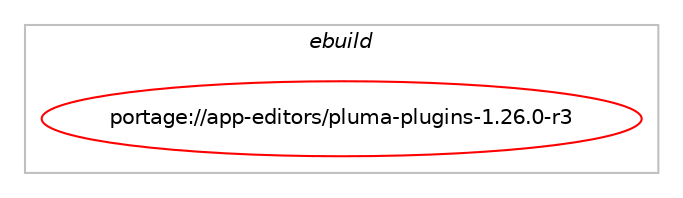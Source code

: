 digraph prolog {

# *************
# Graph options
# *************

newrank=true;
concentrate=true;
compound=true;
graph [rankdir=LR,fontname=Helvetica,fontsize=10,ranksep=1.5];#, ranksep=2.5, nodesep=0.2];
edge  [arrowhead=vee];
node  [fontname=Helvetica,fontsize=10];

# **********
# The ebuild
# **********

subgraph cluster_leftcol {
color=gray;
label=<<i>ebuild</i>>;
id [label="portage://app-editors/pluma-plugins-1.26.0-r3", color=red, width=4, href="../app-editors/pluma-plugins-1.26.0-r3.svg"];
}

# ****************
# The dependencies
# ****************

subgraph cluster_midcol {
color=gray;
label=<<i>dependencies</i>>;
subgraph cluster_compile {
fillcolor="#eeeeee";
style=filled;
label=<<i>compile</i>>;
# *** BEGIN UNKNOWN DEPENDENCY TYPE (TODO) ***
# id -> equal(use_conditional_group(positive,python,portage://app-editors/pluma-plugins-1.26.0-r3,[use_conditional_group(positive,python_single_target_python3_10,portage://app-editors/pluma-plugins-1.26.0-r3,[package_dependency(portage://app-editors/pluma-plugins-1.26.0-r3,install,no,dev-lang,python,none,[,,],[slot(3.10)],[])]),use_conditional_group(positive,python_single_target_python3_11,portage://app-editors/pluma-plugins-1.26.0-r3,[package_dependency(portage://app-editors/pluma-plugins-1.26.0-r3,install,no,dev-lang,python,none,[,,],[slot(3.11)],[])]),use_conditional_group(positive,python_single_target_python3_10,portage://app-editors/pluma-plugins-1.26.0-r3,[package_dependency(portage://app-editors/pluma-plugins-1.26.0-r3,install,no,app-editors,pluma,none,[,,],[],[use(enable(python_single_target_python3_10),negative)]),package_dependency(portage://app-editors/pluma-plugins-1.26.0-r3,install,no,dev-libs,libpeas,none,[,,],[slot(0)],[use(enable(python),none),use(enable(python_single_target_python3_10),negative)]),package_dependency(portage://app-editors/pluma-plugins-1.26.0-r3,install,no,dev-python,dbus-python,greaterequal,[0.82,,,0.82],[],[use(enable(python_targets_python3_10),negative)]),package_dependency(portage://app-editors/pluma-plugins-1.26.0-r3,install,no,dev-python,pycairo,none,[,,],[],[use(enable(python_targets_python3_10),negative)]),package_dependency(portage://app-editors/pluma-plugins-1.26.0-r3,install,no,dev-python,pygobject,none,[,,],[slot(3)],[use(enable(cairo),none),use(enable(python_targets_python3_10),negative)]),package_dependency(portage://app-editors/pluma-plugins-1.26.0-r3,install,no,dev-python,dbus-python,greaterequal,[0.82,,,0.82],[],[use(enable(python_targets_python3_10),negative)]),package_dependency(portage://app-editors/pluma-plugins-1.26.0-r3,install,no,x11-libs,vte,greaterequal,[0.52,,,0.52],[slot(2.91)],[use(enable(introspection),none)])]),use_conditional_group(positive,python_single_target_python3_11,portage://app-editors/pluma-plugins-1.26.0-r3,[package_dependency(portage://app-editors/pluma-plugins-1.26.0-r3,install,no,app-editors,pluma,none,[,,],[],[use(enable(python_single_target_python3_11),negative)]),package_dependency(portage://app-editors/pluma-plugins-1.26.0-r3,install,no,dev-libs,libpeas,none,[,,],[slot(0)],[use(enable(python),none),use(enable(python_single_target_python3_11),negative)]),package_dependency(portage://app-editors/pluma-plugins-1.26.0-r3,install,no,dev-python,dbus-python,greaterequal,[0.82,,,0.82],[],[use(enable(python_targets_python3_11),negative)]),package_dependency(portage://app-editors/pluma-plugins-1.26.0-r3,install,no,dev-python,pycairo,none,[,,],[],[use(enable(python_targets_python3_11),negative)]),package_dependency(portage://app-editors/pluma-plugins-1.26.0-r3,install,no,dev-python,pygobject,none,[,,],[slot(3)],[use(enable(cairo),none),use(enable(python_targets_python3_11),negative)]),package_dependency(portage://app-editors/pluma-plugins-1.26.0-r3,install,no,dev-python,dbus-python,greaterequal,[0.82,,,0.82],[],[use(enable(python_targets_python3_11),negative)]),package_dependency(portage://app-editors/pluma-plugins-1.26.0-r3,install,no,x11-libs,vte,greaterequal,[0.52,,,0.52],[slot(2.91)],[use(enable(introspection),none)])]),package_dependency(portage://app-editors/pluma-plugins-1.26.0-r3,install,no,x11-libs,gtk+,greaterequal,[3.9,,,3.9],[slot(3)],[use(enable(introspection),none)]),package_dependency(portage://app-editors/pluma-plugins-1.26.0-r3,install,no,x11-libs,gtksourceview,greaterequal,[4.0.2,,,4.0.2],[slot(4)],[use(enable(introspection),none)]),package_dependency(portage://app-editors/pluma-plugins-1.26.0-r3,install,no,x11-libs,pango,none,[,,],[],[use(enable(introspection),none)]),package_dependency(portage://app-editors/pluma-plugins-1.26.0-r3,install,no,x11-libs,gdk-pixbuf,none,[,,],[slot(2)],[use(enable(introspection),none)])]))
# *** END UNKNOWN DEPENDENCY TYPE (TODO) ***

# *** BEGIN UNKNOWN DEPENDENCY TYPE (TODO) ***
# id -> equal(package_dependency(portage://app-editors/pluma-plugins-1.26.0-r3,install,no,app-editors,pluma,greaterequal,[1.25.3,,,1.25.3],[],[]))
# *** END UNKNOWN DEPENDENCY TYPE (TODO) ***

# *** BEGIN UNKNOWN DEPENDENCY TYPE (TODO) ***
# id -> equal(package_dependency(portage://app-editors/pluma-plugins-1.26.0-r3,install,no,dev-libs,glib,greaterequal,[2.32,,,2.32],[slot(2)],[]))
# *** END UNKNOWN DEPENDENCY TYPE (TODO) ***

# *** BEGIN UNKNOWN DEPENDENCY TYPE (TODO) ***
# id -> equal(package_dependency(portage://app-editors/pluma-plugins-1.26.0-r3,install,no,dev-libs,libpeas,greaterequal,[1.14.1,,,1.14.1],[slot(0)],[use(enable(gtk),none)]))
# *** END UNKNOWN DEPENDENCY TYPE (TODO) ***

# *** BEGIN UNKNOWN DEPENDENCY TYPE (TODO) ***
# id -> equal(package_dependency(portage://app-editors/pluma-plugins-1.26.0-r3,install,no,dev-util,desktop-file-utils,none,[,,],[],[]))
# *** END UNKNOWN DEPENDENCY TYPE (TODO) ***

# *** BEGIN UNKNOWN DEPENDENCY TYPE (TODO) ***
# id -> equal(package_dependency(portage://app-editors/pluma-plugins-1.26.0-r3,install,no,x11-libs,gtk+,greaterequal,[3.9,,,3.9],[slot(3)],[]))
# *** END UNKNOWN DEPENDENCY TYPE (TODO) ***

# *** BEGIN UNKNOWN DEPENDENCY TYPE (TODO) ***
# id -> equal(package_dependency(portage://app-editors/pluma-plugins-1.26.0-r3,install,no,x11-libs,gtksourceview,greaterequal,[4.0.2,,,4.0.2],[slot(4)],[]))
# *** END UNKNOWN DEPENDENCY TYPE (TODO) ***

# *** BEGIN UNKNOWN DEPENDENCY TYPE (TODO) ***
# id -> equal(package_dependency(portage://app-editors/pluma-plugins-1.26.0-r3,install,no,x11-misc,shared-mime-info,none,[,,],[],[]))
# *** END UNKNOWN DEPENDENCY TYPE (TODO) ***

}
subgraph cluster_compileandrun {
fillcolor="#eeeeee";
style=filled;
label=<<i>compile and run</i>>;
}
subgraph cluster_run {
fillcolor="#eeeeee";
style=filled;
label=<<i>run</i>>;
# *** BEGIN UNKNOWN DEPENDENCY TYPE (TODO) ***
# id -> equal(use_conditional_group(positive,python,portage://app-editors/pluma-plugins-1.26.0-r3,[use_conditional_group(positive,python_single_target_python3_10,portage://app-editors/pluma-plugins-1.26.0-r3,[package_dependency(portage://app-editors/pluma-plugins-1.26.0-r3,run,no,dev-lang,python,none,[,,],[slot(3.10)],[])]),use_conditional_group(positive,python_single_target_python3_11,portage://app-editors/pluma-plugins-1.26.0-r3,[package_dependency(portage://app-editors/pluma-plugins-1.26.0-r3,run,no,dev-lang,python,none,[,,],[slot(3.11)],[])]),use_conditional_group(positive,python_single_target_python3_10,portage://app-editors/pluma-plugins-1.26.0-r3,[package_dependency(portage://app-editors/pluma-plugins-1.26.0-r3,run,no,app-editors,pluma,none,[,,],[],[use(enable(python_single_target_python3_10),negative)]),package_dependency(portage://app-editors/pluma-plugins-1.26.0-r3,run,no,dev-libs,libpeas,none,[,,],[slot(0)],[use(enable(python),none),use(enable(python_single_target_python3_10),negative)]),package_dependency(portage://app-editors/pluma-plugins-1.26.0-r3,run,no,dev-python,dbus-python,greaterequal,[0.82,,,0.82],[],[use(enable(python_targets_python3_10),negative)]),package_dependency(portage://app-editors/pluma-plugins-1.26.0-r3,run,no,dev-python,pycairo,none,[,,],[],[use(enable(python_targets_python3_10),negative)]),package_dependency(portage://app-editors/pluma-plugins-1.26.0-r3,run,no,dev-python,pygobject,none,[,,],[slot(3)],[use(enable(cairo),none),use(enable(python_targets_python3_10),negative)]),package_dependency(portage://app-editors/pluma-plugins-1.26.0-r3,run,no,dev-python,dbus-python,greaterequal,[0.82,,,0.82],[],[use(enable(python_targets_python3_10),negative)]),package_dependency(portage://app-editors/pluma-plugins-1.26.0-r3,run,no,x11-libs,vte,greaterequal,[0.52,,,0.52],[slot(2.91)],[use(enable(introspection),none)])]),use_conditional_group(positive,python_single_target_python3_11,portage://app-editors/pluma-plugins-1.26.0-r3,[package_dependency(portage://app-editors/pluma-plugins-1.26.0-r3,run,no,app-editors,pluma,none,[,,],[],[use(enable(python_single_target_python3_11),negative)]),package_dependency(portage://app-editors/pluma-plugins-1.26.0-r3,run,no,dev-libs,libpeas,none,[,,],[slot(0)],[use(enable(python),none),use(enable(python_single_target_python3_11),negative)]),package_dependency(portage://app-editors/pluma-plugins-1.26.0-r3,run,no,dev-python,dbus-python,greaterequal,[0.82,,,0.82],[],[use(enable(python_targets_python3_11),negative)]),package_dependency(portage://app-editors/pluma-plugins-1.26.0-r3,run,no,dev-python,pycairo,none,[,,],[],[use(enable(python_targets_python3_11),negative)]),package_dependency(portage://app-editors/pluma-plugins-1.26.0-r3,run,no,dev-python,pygobject,none,[,,],[slot(3)],[use(enable(cairo),none),use(enable(python_targets_python3_11),negative)]),package_dependency(portage://app-editors/pluma-plugins-1.26.0-r3,run,no,dev-python,dbus-python,greaterequal,[0.82,,,0.82],[],[use(enable(python_targets_python3_11),negative)]),package_dependency(portage://app-editors/pluma-plugins-1.26.0-r3,run,no,x11-libs,vte,greaterequal,[0.52,,,0.52],[slot(2.91)],[use(enable(introspection),none)])]),package_dependency(portage://app-editors/pluma-plugins-1.26.0-r3,run,no,x11-libs,gtk+,greaterequal,[3.9,,,3.9],[slot(3)],[use(enable(introspection),none)]),package_dependency(portage://app-editors/pluma-plugins-1.26.0-r3,run,no,x11-libs,gtksourceview,greaterequal,[4.0.2,,,4.0.2],[slot(4)],[use(enable(introspection),none)]),package_dependency(portage://app-editors/pluma-plugins-1.26.0-r3,run,no,x11-libs,pango,none,[,,],[],[use(enable(introspection),none)]),package_dependency(portage://app-editors/pluma-plugins-1.26.0-r3,run,no,x11-libs,gdk-pixbuf,none,[,,],[slot(2)],[use(enable(introspection),none)])]))
# *** END UNKNOWN DEPENDENCY TYPE (TODO) ***

# *** BEGIN UNKNOWN DEPENDENCY TYPE (TODO) ***
# id -> equal(package_dependency(portage://app-editors/pluma-plugins-1.26.0-r3,run,no,app-editors,pluma,greaterequal,[1.25.3,,,1.25.3],[],[]))
# *** END UNKNOWN DEPENDENCY TYPE (TODO) ***

# *** BEGIN UNKNOWN DEPENDENCY TYPE (TODO) ***
# id -> equal(package_dependency(portage://app-editors/pluma-plugins-1.26.0-r3,run,no,dev-libs,glib,greaterequal,[2.32,,,2.32],[slot(2)],[]))
# *** END UNKNOWN DEPENDENCY TYPE (TODO) ***

# *** BEGIN UNKNOWN DEPENDENCY TYPE (TODO) ***
# id -> equal(package_dependency(portage://app-editors/pluma-plugins-1.26.0-r3,run,no,dev-libs,libpeas,greaterequal,[1.14.1,,,1.14.1],[slot(0)],[use(enable(gtk),none)]))
# *** END UNKNOWN DEPENDENCY TYPE (TODO) ***

# *** BEGIN UNKNOWN DEPENDENCY TYPE (TODO) ***
# id -> equal(package_dependency(portage://app-editors/pluma-plugins-1.26.0-r3,run,no,x11-libs,gtk+,greaterequal,[3.9,,,3.9],[slot(3)],[]))
# *** END UNKNOWN DEPENDENCY TYPE (TODO) ***

# *** BEGIN UNKNOWN DEPENDENCY TYPE (TODO) ***
# id -> equal(package_dependency(portage://app-editors/pluma-plugins-1.26.0-r3,run,no,x11-libs,gtksourceview,greaterequal,[4.0.2,,,4.0.2],[slot(4)],[]))
# *** END UNKNOWN DEPENDENCY TYPE (TODO) ***

}
}

# **************
# The candidates
# **************

subgraph cluster_choices {
rank=same;
color=gray;
label=<<i>candidates</i>>;

}

}
